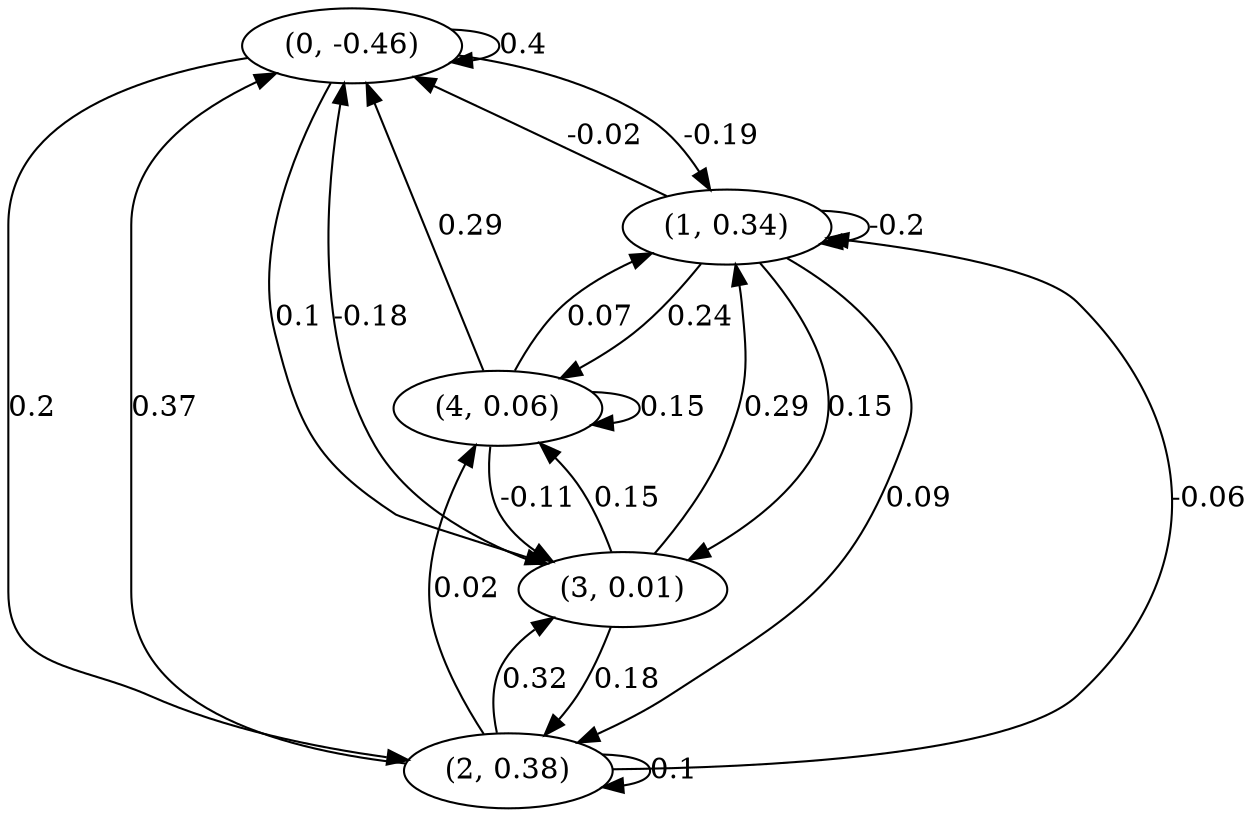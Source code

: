 digraph {
    0 [ label = "(0, -0.46)" ]
    1 [ label = "(1, 0.34)" ]
    2 [ label = "(2, 0.38)" ]
    3 [ label = "(3, 0.01)" ]
    4 [ label = "(4, 0.06)" ]
    0 -> 0 [ label = "0.4" ]
    1 -> 1 [ label = "-0.2" ]
    2 -> 2 [ label = "0.1" ]
    4 -> 4 [ label = "0.15" ]
    1 -> 0 [ label = "-0.02" ]
    2 -> 0 [ label = "0.37" ]
    3 -> 0 [ label = "-0.18" ]
    4 -> 0 [ label = "0.29" ]
    0 -> 1 [ label = "-0.19" ]
    2 -> 1 [ label = "-0.06" ]
    3 -> 1 [ label = "0.29" ]
    4 -> 1 [ label = "0.07" ]
    0 -> 2 [ label = "0.2" ]
    1 -> 2 [ label = "0.09" ]
    3 -> 2 [ label = "0.18" ]
    0 -> 3 [ label = "0.1" ]
    1 -> 3 [ label = "0.15" ]
    2 -> 3 [ label = "0.32" ]
    4 -> 3 [ label = "-0.11" ]
    1 -> 4 [ label = "0.24" ]
    2 -> 4 [ label = "0.02" ]
    3 -> 4 [ label = "0.15" ]
}

